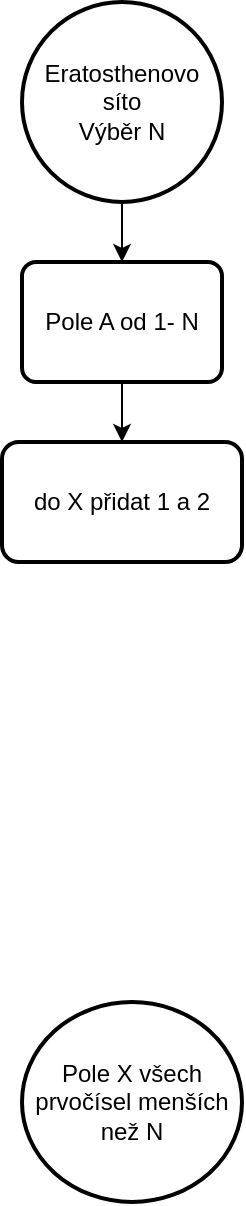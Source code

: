 <mxfile version="20.6.2" type="device"><diagram id="dd7LTa8ceupBRqYXzjPy" name="Stránka-1"><mxGraphModel dx="1387" dy="793" grid="1" gridSize="10" guides="1" tooltips="1" connect="1" arrows="1" fold="1" page="1" pageScale="1" pageWidth="827" pageHeight="1169" math="0" shadow="0"><root><mxCell id="0"/><mxCell id="1" parent="0"/><mxCell id="0G_pj4WpZUcO1gWo0vER-4" style="edgeStyle=orthogonalEdgeStyle;rounded=0;orthogonalLoop=1;jettySize=auto;html=1;" edge="1" parent="1" source="0G_pj4WpZUcO1gWo0vER-1"><mxGeometry relative="1" as="geometry"><mxPoint x="410" y="200" as="targetPoint"/></mxGeometry></mxCell><mxCell id="0G_pj4WpZUcO1gWo0vER-1" value="&lt;div&gt;Eratosthenovo síto&lt;/div&gt;&lt;div&gt;Výběr N&lt;br&gt; &lt;/div&gt;" style="strokeWidth=2;html=1;shape=mxgraph.flowchart.start_2;whiteSpace=wrap;" vertex="1" parent="1"><mxGeometry x="360" y="70" width="100" height="100" as="geometry"/></mxCell><mxCell id="0G_pj4WpZUcO1gWo0vER-2" value="Pole X všech prvočísel menších než N" style="strokeWidth=2;html=1;shape=mxgraph.flowchart.start_2;whiteSpace=wrap;" vertex="1" parent="1"><mxGeometry x="360" y="570" width="110" height="100" as="geometry"/></mxCell><mxCell id="0G_pj4WpZUcO1gWo0vER-7" value="" style="edgeStyle=orthogonalEdgeStyle;rounded=0;orthogonalLoop=1;jettySize=auto;html=1;" edge="1" parent="1" source="0G_pj4WpZUcO1gWo0vER-5" target="0G_pj4WpZUcO1gWo0vER-6"><mxGeometry relative="1" as="geometry"/></mxCell><mxCell id="0G_pj4WpZUcO1gWo0vER-5" value="Pole A od 1- N" style="rounded=1;whiteSpace=wrap;html=1;absoluteArcSize=1;arcSize=14;strokeWidth=2;" vertex="1" parent="1"><mxGeometry x="360" y="200" width="100" height="60" as="geometry"/></mxCell><mxCell id="0G_pj4WpZUcO1gWo0vER-6" value="do X přidat 1 a 2" style="whiteSpace=wrap;html=1;rounded=1;arcSize=14;strokeWidth=2;" vertex="1" parent="1"><mxGeometry x="350" y="290" width="120" height="60" as="geometry"/></mxCell></root></mxGraphModel></diagram></mxfile>